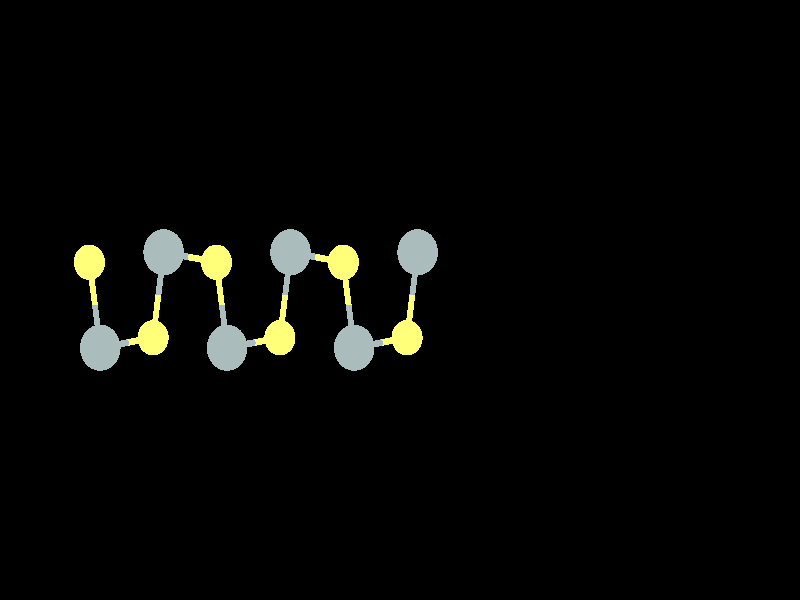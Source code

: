 #include "colors.inc"
#include "finish.inc"

global_settings {assumed_gamma 1 max_trace_level 6}
background {color White transmit 1.0}
camera {orthographic
  right -27.25*x up 17.97*y
  direction 1.00*z
  location <0,0,50.00> look_at <0,0,0>}


light_source {<  2.00,   3.00,  40.00> color White
  area_light <0.70, 0, 0>, <0, 0.70, 0>, 3, 3
  adaptive 1 jitter}
// no fog
#declare simple = finish {phong 0.7}
#declare pale = finish {ambient 0.5 diffuse 0.85 roughness 0.001 specular 0.200 }
#declare intermediate = finish {ambient 0.3 diffuse 0.6 specular 0.1 roughness 0.04}
#declare vmd = finish {ambient 0.0 diffuse 0.65 phong 0.1 phong_size 40.0 specular 0.5 }
#declare jmol = finish {ambient 0.2 diffuse 0.6 specular 1 roughness 0.001 metallic}
#declare ase2 = finish {ambient 0.05 brilliance 3 diffuse 0.6 metallic specular 0.7 roughness 0.04 reflection 0.15}
#declare ase3 = finish {ambient 0.15 brilliance 2 diffuse 0.6 metallic specular 1.0 roughness 0.001 reflection 0.0}
#declare glass = finish {ambient 0.05 diffuse 0.3 specular 1.0 roughness 0.001}
#declare glass2 = finish {ambient 0.01 diffuse 0.3 specular 1.0 reflection 0.25 roughness 0.001}
#declare Rcell = 0.000;
#declare Rbond = 0.100;

#macro atom(LOC, R, COL, TRANS, FIN)
  sphere{LOC, R texture{pigment{color COL transmit TRANS} finish{FIN}}}
#end
#macro constrain(LOC, R, COL, TRANS FIN)
union{torus{R, Rcell rotate 45*z texture{pigment{color COL transmit TRANS} finish{FIN}}}
     torus{R, Rcell rotate -45*z texture{pigment{color COL transmit TRANS} finish{FIN}}}
     translate LOC}
#end

cylinder {<-12.97,  -8.55,  -0.00>, < 12.97,  -8.55,  -0.00>, Rcell pigment {Black}}
cylinder {<-12.97,  -8.55, -24.38>, < 12.97,  -8.55, -24.38>, Rcell pigment {Black}}
cylinder {<-12.97,   8.55, -24.38>, < 12.97,   8.55, -24.38>, Rcell pigment {Black}}
cylinder {<-12.97,   8.55,   0.00>, < 12.97,   8.55,  -0.00>, Rcell pigment {Black}}
cylinder {<-12.97,  -8.55,  -0.00>, <-12.97,  -8.55, -24.38>, Rcell pigment {Black}}
cylinder {< 12.97,  -8.55,  -0.00>, < 12.97,  -8.55, -24.38>, Rcell pigment {Black}}
cylinder {< 12.97,   8.55,  -0.00>, < 12.97,   8.55, -24.38>, Rcell pigment {Black}}
cylinder {<-12.97,   8.55,   0.00>, <-12.97,   8.55, -24.38>, Rcell pigment {Black}}
cylinder {<-12.97,  -8.55,  -0.00>, <-12.97,   8.55,   0.00>, Rcell pigment {Black}}
cylinder {< 12.97,  -8.55,  -0.00>, < 12.97,   8.55,  -0.00>, Rcell pigment {Black}}
cylinder {< 12.97,  -8.55, -24.38>, < 12.97,   8.55, -24.38>, Rcell pigment {Black}}
cylinder {<-12.97,  -8.55, -24.38>, <-12.97,   8.55, -24.38>, Rcell pigment {Black}}
atom(<-10.58,   1.13,  -2.03>, 0.53, rgb <1.00, 1.00, 0.19>, 0.0, ase3) // #0
atom(<-10.21,  -1.43,  -2.03>, 0.69, rgb <0.40, 0.50, 0.50>, 0.0, ase3) // #1
atom(<-10.58,   1.13,  -6.10>, 0.53, rgb <1.00, 1.00, 0.19>, 0.0, ase3) // #2
atom(<-10.21,  -1.43,  -6.10>, 0.69, rgb <0.40, 0.50, 0.50>, 0.0, ase3) // #3
atom(<-10.58,   1.13, -10.16>, 0.53, rgb <1.00, 1.00, 0.19>, 0.0, ase3) // #4
atom(<-10.21,  -1.43, -10.16>, 0.69, rgb <0.40, 0.50, 0.50>, 0.0, ase3) // #5
atom(< -6.25,   1.13,  -2.03>, 0.53, rgb <1.00, 1.00, 0.19>, 0.0, ase3) // #6
atom(< -5.89,  -1.43,  -2.03>, 0.69, rgb <0.40, 0.50, 0.50>, 0.0, ase3) // #7
atom(< -8.41,  -1.13,  -4.06>, 0.53, rgb <1.00, 1.00, 0.19>, 0.0, ase3) // #8
atom(< -6.25,   1.13,  -6.10>, 0.53, rgb <1.00, 1.00, 0.19>, 0.0, ase3) // #9
atom(< -8.05,   1.43,  -4.06>, 0.69, rgb <0.40, 0.50, 0.50>, 0.0, ase3) // #10
atom(< -5.89,  -1.43,  -6.10>, 0.69, rgb <0.40, 0.50, 0.50>, 0.0, ase3) // #11
atom(< -8.41,  -1.13,  -8.13>, 0.53, rgb <1.00, 1.00, 0.19>, 0.0, ase3) // #12
atom(< -6.25,   1.13, -10.16>, 0.53, rgb <1.00, 1.00, 0.19>, 0.0, ase3) // #13
atom(< -8.05,   1.43,  -8.13>, 0.69, rgb <0.40, 0.50, 0.50>, 0.0, ase3) // #14
atom(< -5.89,  -1.43, -10.16>, 0.69, rgb <0.40, 0.50, 0.50>, 0.0, ase3) // #15
atom(< -8.41,  -1.13, -12.19>, 0.53, rgb <1.00, 1.00, 0.19>, 0.0, ase3) // #16
atom(< -8.05,   1.43, -12.19>, 0.69, rgb <0.40, 0.50, 0.50>, 0.0, ase3) // #17
atom(< -1.93,   1.13,  -2.03>, 0.53, rgb <1.00, 1.00, 0.19>, 0.0, ase3) // #18
atom(< -1.56,  -1.43,  -2.03>, 0.69, rgb <0.40, 0.50, 0.50>, 0.0, ase3) // #19
atom(< -4.09,  -1.13,  -4.06>, 0.53, rgb <1.00, 1.00, 0.19>, 0.0, ase3) // #20
atom(< -1.93,   1.13,  -6.10>, 0.53, rgb <1.00, 1.00, 0.19>, 0.0, ase3) // #21
atom(< -3.73,   1.43,  -4.06>, 0.69, rgb <0.40, 0.50, 0.50>, 0.0, ase3) // #22
atom(< -1.56,  -1.43,  -6.10>, 0.69, rgb <0.40, 0.50, 0.50>, 0.0, ase3) // #23
atom(< -4.09,  -1.13,  -8.13>, 0.53, rgb <1.00, 1.00, 0.19>, 0.0, ase3) // #24
atom(< -1.93,   1.13, -10.16>, 0.53, rgb <1.00, 1.00, 0.19>, 0.0, ase3) // #25
atom(< -3.73,   1.43,  -8.13>, 0.69, rgb <0.40, 0.50, 0.50>, 0.0, ase3) // #26
atom(< -1.56,  -1.43, -10.16>, 0.69, rgb <0.40, 0.50, 0.50>, 0.0, ase3) // #27
atom(< -4.09,  -1.13, -12.19>, 0.53, rgb <1.00, 1.00, 0.19>, 0.0, ase3) // #28
atom(< -3.73,   1.43, -12.19>, 0.69, rgb <0.40, 0.50, 0.50>, 0.0, ase3) // #29
atom(<  0.24,  -1.13,  -4.06>, 0.53, rgb <1.00, 1.00, 0.19>, 0.0, ase3) // #30
atom(<  0.60,   1.43,  -4.06>, 0.69, rgb <0.40, 0.50, 0.50>, 0.0, ase3) // #31
atom(<  0.24,  -1.13,  -8.13>, 0.53, rgb <1.00, 1.00, 0.19>, 0.0, ase3) // #32
atom(<  0.60,   1.43,  -8.13>, 0.69, rgb <0.40, 0.50, 0.50>, 0.0, ase3) // #33
atom(<  0.24,  -1.13, -12.19>, 0.53, rgb <1.00, 1.00, 0.19>, 0.0, ase3) // #34
atom(<  0.60,   1.43, -12.19>, 0.69, rgb <0.40, 0.50, 0.50>, 0.0, ase3) // #35
cylinder {<-10.58,   1.13,  -2.03>, <-10.39,  -0.15,  -2.03>, Rbond texture{pigment {color rgb <1.00, 1.00, 0.19> transmit 0.0} finish{ase3}}}
cylinder {<-10.21,  -1.43,  -2.03>, <-10.39,  -0.15,  -2.03>, Rbond texture{pigment {color rgb <0.40, 0.50, 0.50> transmit 0.0} finish{ase3}}}
cylinder {<-10.21,  -1.43,  -2.03>, < -9.31,  -1.28,  -3.05>, Rbond texture{pigment {color rgb <0.40, 0.50, 0.50> transmit 0.0} finish{ase3}}}
cylinder {< -8.41,  -1.13,  -4.06>, < -9.31,  -1.28,  -3.05>, Rbond texture{pigment {color rgb <1.00, 1.00, 0.19> transmit 0.0} finish{ase3}}}
cylinder {<-10.58,   1.13,  -6.10>, <-10.39,  -0.15,  -6.10>, Rbond texture{pigment {color rgb <1.00, 1.00, 0.19> transmit 0.0} finish{ase3}}}
cylinder {<-10.21,  -1.43,  -6.10>, <-10.39,  -0.15,  -6.10>, Rbond texture{pigment {color rgb <0.40, 0.50, 0.50> transmit 0.0} finish{ase3}}}
cylinder {<-10.21,  -1.43,  -6.10>, < -9.31,  -1.28,  -5.08>, Rbond texture{pigment {color rgb <0.40, 0.50, 0.50> transmit 0.0} finish{ase3}}}
cylinder {< -8.41,  -1.13,  -4.06>, < -9.31,  -1.28,  -5.08>, Rbond texture{pigment {color rgb <1.00, 1.00, 0.19> transmit 0.0} finish{ase3}}}
cylinder {<-10.21,  -1.43,  -6.10>, < -9.31,  -1.28,  -7.11>, Rbond texture{pigment {color rgb <0.40, 0.50, 0.50> transmit 0.0} finish{ase3}}}
cylinder {< -8.41,  -1.13,  -8.13>, < -9.31,  -1.28,  -7.11>, Rbond texture{pigment {color rgb <1.00, 1.00, 0.19> transmit 0.0} finish{ase3}}}
cylinder {<-10.58,   1.13, -10.16>, <-10.39,  -0.15, -10.16>, Rbond texture{pigment {color rgb <1.00, 1.00, 0.19> transmit 0.0} finish{ase3}}}
cylinder {<-10.21,  -1.43, -10.16>, <-10.39,  -0.15, -10.16>, Rbond texture{pigment {color rgb <0.40, 0.50, 0.50> transmit 0.0} finish{ase3}}}
cylinder {<-10.21,  -1.43, -10.16>, < -9.31,  -1.28,  -9.14>, Rbond texture{pigment {color rgb <0.40, 0.50, 0.50> transmit 0.0} finish{ase3}}}
cylinder {< -8.41,  -1.13,  -8.13>, < -9.31,  -1.28,  -9.14>, Rbond texture{pigment {color rgb <1.00, 1.00, 0.19> transmit 0.0} finish{ase3}}}
cylinder {<-10.21,  -1.43, -10.16>, < -9.31,  -1.28, -11.18>, Rbond texture{pigment {color rgb <0.40, 0.50, 0.50> transmit 0.0} finish{ase3}}}
cylinder {< -8.41,  -1.13, -12.19>, < -9.31,  -1.28, -11.18>, Rbond texture{pigment {color rgb <1.00, 1.00, 0.19> transmit 0.0} finish{ase3}}}
cylinder {< -6.25,   1.13,  -2.03>, < -7.15,   1.28,  -3.05>, Rbond texture{pigment {color rgb <1.00, 1.00, 0.19> transmit 0.0} finish{ase3}}}
cylinder {< -8.05,   1.43,  -4.06>, < -7.15,   1.28,  -3.05>, Rbond texture{pigment {color rgb <0.40, 0.50, 0.50> transmit 0.0} finish{ase3}}}
cylinder {< -6.25,   1.13,  -2.03>, < -6.07,  -0.15,  -2.03>, Rbond texture{pigment {color rgb <1.00, 1.00, 0.19> transmit 0.0} finish{ase3}}}
cylinder {< -5.89,  -1.43,  -2.03>, < -6.07,  -0.15,  -2.03>, Rbond texture{pigment {color rgb <0.40, 0.50, 0.50> transmit 0.0} finish{ase3}}}
cylinder {< -5.89,  -1.43,  -2.03>, < -4.99,  -1.28,  -3.05>, Rbond texture{pigment {color rgb <0.40, 0.50, 0.50> transmit 0.0} finish{ase3}}}
cylinder {< -4.09,  -1.13,  -4.06>, < -4.99,  -1.28,  -3.05>, Rbond texture{pigment {color rgb <1.00, 1.00, 0.19> transmit 0.0} finish{ase3}}}
cylinder {< -8.41,  -1.13,  -4.06>, < -8.23,   0.15,  -4.06>, Rbond texture{pigment {color rgb <1.00, 1.00, 0.19> transmit 0.0} finish{ase3}}}
cylinder {< -8.05,   1.43,  -4.06>, < -8.23,   0.15,  -4.06>, Rbond texture{pigment {color rgb <0.40, 0.50, 0.50> transmit 0.0} finish{ase3}}}
cylinder {< -6.25,   1.13,  -6.10>, < -7.15,   1.28,  -5.08>, Rbond texture{pigment {color rgb <1.00, 1.00, 0.19> transmit 0.0} finish{ase3}}}
cylinder {< -8.05,   1.43,  -4.06>, < -7.15,   1.28,  -5.08>, Rbond texture{pigment {color rgb <0.40, 0.50, 0.50> transmit 0.0} finish{ase3}}}
cylinder {< -6.25,   1.13,  -6.10>, < -6.07,  -0.15,  -6.10>, Rbond texture{pigment {color rgb <1.00, 1.00, 0.19> transmit 0.0} finish{ase3}}}
cylinder {< -5.89,  -1.43,  -6.10>, < -6.07,  -0.15,  -6.10>, Rbond texture{pigment {color rgb <0.40, 0.50, 0.50> transmit 0.0} finish{ase3}}}
cylinder {< -6.25,   1.13,  -6.10>, < -7.15,   1.28,  -7.11>, Rbond texture{pigment {color rgb <1.00, 1.00, 0.19> transmit 0.0} finish{ase3}}}
cylinder {< -8.05,   1.43,  -8.13>, < -7.15,   1.28,  -7.11>, Rbond texture{pigment {color rgb <0.40, 0.50, 0.50> transmit 0.0} finish{ase3}}}
cylinder {< -5.89,  -1.43,  -6.10>, < -4.99,  -1.28,  -5.08>, Rbond texture{pigment {color rgb <0.40, 0.50, 0.50> transmit 0.0} finish{ase3}}}
cylinder {< -4.09,  -1.13,  -4.06>, < -4.99,  -1.28,  -5.08>, Rbond texture{pigment {color rgb <1.00, 1.00, 0.19> transmit 0.0} finish{ase3}}}
cylinder {< -5.89,  -1.43,  -6.10>, < -4.99,  -1.28,  -7.11>, Rbond texture{pigment {color rgb <0.40, 0.50, 0.50> transmit 0.0} finish{ase3}}}
cylinder {< -4.09,  -1.13,  -8.13>, < -4.99,  -1.28,  -7.11>, Rbond texture{pigment {color rgb <1.00, 1.00, 0.19> transmit 0.0} finish{ase3}}}
cylinder {< -8.41,  -1.13,  -8.13>, < -8.23,   0.15,  -8.13>, Rbond texture{pigment {color rgb <1.00, 1.00, 0.19> transmit 0.0} finish{ase3}}}
cylinder {< -8.05,   1.43,  -8.13>, < -8.23,   0.15,  -8.13>, Rbond texture{pigment {color rgb <0.40, 0.50, 0.50> transmit 0.0} finish{ase3}}}
cylinder {< -6.25,   1.13, -10.16>, < -7.15,   1.28, -11.18>, Rbond texture{pigment {color rgb <1.00, 1.00, 0.19> transmit 0.0} finish{ase3}}}
cylinder {< -8.05,   1.43, -12.19>, < -7.15,   1.28, -11.18>, Rbond texture{pigment {color rgb <0.40, 0.50, 0.50> transmit 0.0} finish{ase3}}}
cylinder {< -6.25,   1.13, -10.16>, < -7.15,   1.28,  -9.14>, Rbond texture{pigment {color rgb <1.00, 1.00, 0.19> transmit 0.0} finish{ase3}}}
cylinder {< -8.05,   1.43,  -8.13>, < -7.15,   1.28,  -9.14>, Rbond texture{pigment {color rgb <0.40, 0.50, 0.50> transmit 0.0} finish{ase3}}}
cylinder {< -6.25,   1.13, -10.16>, < -6.07,  -0.15, -10.16>, Rbond texture{pigment {color rgb <1.00, 1.00, 0.19> transmit 0.0} finish{ase3}}}
cylinder {< -5.89,  -1.43, -10.16>, < -6.07,  -0.15, -10.16>, Rbond texture{pigment {color rgb <0.40, 0.50, 0.50> transmit 0.0} finish{ase3}}}
cylinder {< -5.89,  -1.43, -10.16>, < -4.99,  -1.28,  -9.14>, Rbond texture{pigment {color rgb <0.40, 0.50, 0.50> transmit 0.0} finish{ase3}}}
cylinder {< -4.09,  -1.13,  -8.13>, < -4.99,  -1.28,  -9.14>, Rbond texture{pigment {color rgb <1.00, 1.00, 0.19> transmit 0.0} finish{ase3}}}
cylinder {< -5.89,  -1.43, -10.16>, < -4.99,  -1.28, -11.18>, Rbond texture{pigment {color rgb <0.40, 0.50, 0.50> transmit 0.0} finish{ase3}}}
cylinder {< -4.09,  -1.13, -12.19>, < -4.99,  -1.28, -11.18>, Rbond texture{pigment {color rgb <1.00, 1.00, 0.19> transmit 0.0} finish{ase3}}}
cylinder {< -8.41,  -1.13, -12.19>, < -8.23,   0.15, -12.19>, Rbond texture{pigment {color rgb <1.00, 1.00, 0.19> transmit 0.0} finish{ase3}}}
cylinder {< -8.05,   1.43, -12.19>, < -8.23,   0.15, -12.19>, Rbond texture{pigment {color rgb <0.40, 0.50, 0.50> transmit 0.0} finish{ase3}}}
cylinder {< -1.93,   1.13,  -2.03>, < -2.83,   1.28,  -3.05>, Rbond texture{pigment {color rgb <1.00, 1.00, 0.19> transmit 0.0} finish{ase3}}}
cylinder {< -3.73,   1.43,  -4.06>, < -2.83,   1.28,  -3.05>, Rbond texture{pigment {color rgb <0.40, 0.50, 0.50> transmit 0.0} finish{ase3}}}
cylinder {< -1.93,   1.13,  -2.03>, < -1.75,  -0.15,  -2.03>, Rbond texture{pigment {color rgb <1.00, 1.00, 0.19> transmit 0.0} finish{ase3}}}
cylinder {< -1.56,  -1.43,  -2.03>, < -1.75,  -0.15,  -2.03>, Rbond texture{pigment {color rgb <0.40, 0.50, 0.50> transmit 0.0} finish{ase3}}}
cylinder {< -1.56,  -1.43,  -2.03>, < -0.66,  -1.28,  -3.05>, Rbond texture{pigment {color rgb <0.40, 0.50, 0.50> transmit 0.0} finish{ase3}}}
cylinder {<  0.24,  -1.13,  -4.06>, < -0.66,  -1.28,  -3.05>, Rbond texture{pigment {color rgb <1.00, 1.00, 0.19> transmit 0.0} finish{ase3}}}
cylinder {< -4.09,  -1.13,  -4.06>, < -3.91,   0.15,  -4.06>, Rbond texture{pigment {color rgb <1.00, 1.00, 0.19> transmit 0.0} finish{ase3}}}
cylinder {< -3.73,   1.43,  -4.06>, < -3.91,   0.15,  -4.06>, Rbond texture{pigment {color rgb <0.40, 0.50, 0.50> transmit 0.0} finish{ase3}}}
cylinder {< -1.93,   1.13,  -6.10>, < -2.83,   1.28,  -5.08>, Rbond texture{pigment {color rgb <1.00, 1.00, 0.19> transmit 0.0} finish{ase3}}}
cylinder {< -3.73,   1.43,  -4.06>, < -2.83,   1.28,  -5.08>, Rbond texture{pigment {color rgb <0.40, 0.50, 0.50> transmit 0.0} finish{ase3}}}
cylinder {< -1.93,   1.13,  -6.10>, < -1.75,  -0.15,  -6.10>, Rbond texture{pigment {color rgb <1.00, 1.00, 0.19> transmit 0.0} finish{ase3}}}
cylinder {< -1.56,  -1.43,  -6.10>, < -1.75,  -0.15,  -6.10>, Rbond texture{pigment {color rgb <0.40, 0.50, 0.50> transmit 0.0} finish{ase3}}}
cylinder {< -1.93,   1.13,  -6.10>, < -2.83,   1.28,  -7.11>, Rbond texture{pigment {color rgb <1.00, 1.00, 0.19> transmit 0.0} finish{ase3}}}
cylinder {< -3.73,   1.43,  -8.13>, < -2.83,   1.28,  -7.11>, Rbond texture{pigment {color rgb <0.40, 0.50, 0.50> transmit 0.0} finish{ase3}}}
cylinder {< -1.56,  -1.43,  -6.10>, < -0.66,  -1.28,  -5.08>, Rbond texture{pigment {color rgb <0.40, 0.50, 0.50> transmit 0.0} finish{ase3}}}
cylinder {<  0.24,  -1.13,  -4.06>, < -0.66,  -1.28,  -5.08>, Rbond texture{pigment {color rgb <1.00, 1.00, 0.19> transmit 0.0} finish{ase3}}}
cylinder {< -1.56,  -1.43,  -6.10>, < -0.66,  -1.28,  -7.11>, Rbond texture{pigment {color rgb <0.40, 0.50, 0.50> transmit 0.0} finish{ase3}}}
cylinder {<  0.24,  -1.13,  -8.13>, < -0.66,  -1.28,  -7.11>, Rbond texture{pigment {color rgb <1.00, 1.00, 0.19> transmit 0.0} finish{ase3}}}
cylinder {< -4.09,  -1.13,  -8.13>, < -3.91,   0.15,  -8.13>, Rbond texture{pigment {color rgb <1.00, 1.00, 0.19> transmit 0.0} finish{ase3}}}
cylinder {< -3.73,   1.43,  -8.13>, < -3.91,   0.15,  -8.13>, Rbond texture{pigment {color rgb <0.40, 0.50, 0.50> transmit 0.0} finish{ase3}}}
cylinder {< -1.93,   1.13, -10.16>, < -2.83,   1.28,  -9.14>, Rbond texture{pigment {color rgb <1.00, 1.00, 0.19> transmit 0.0} finish{ase3}}}
cylinder {< -3.73,   1.43,  -8.13>, < -2.83,   1.28,  -9.14>, Rbond texture{pigment {color rgb <0.40, 0.50, 0.50> transmit 0.0} finish{ase3}}}
cylinder {< -1.93,   1.13, -10.16>, < -1.75,  -0.15, -10.16>, Rbond texture{pigment {color rgb <1.00, 1.00, 0.19> transmit 0.0} finish{ase3}}}
cylinder {< -1.56,  -1.43, -10.16>, < -1.75,  -0.15, -10.16>, Rbond texture{pigment {color rgb <0.40, 0.50, 0.50> transmit 0.0} finish{ase3}}}
cylinder {< -1.93,   1.13, -10.16>, < -2.83,   1.28, -11.18>, Rbond texture{pigment {color rgb <1.00, 1.00, 0.19> transmit 0.0} finish{ase3}}}
cylinder {< -3.73,   1.43, -12.19>, < -2.83,   1.28, -11.18>, Rbond texture{pigment {color rgb <0.40, 0.50, 0.50> transmit 0.0} finish{ase3}}}
cylinder {< -1.56,  -1.43, -10.16>, < -0.66,  -1.28,  -9.14>, Rbond texture{pigment {color rgb <0.40, 0.50, 0.50> transmit 0.0} finish{ase3}}}
cylinder {<  0.24,  -1.13,  -8.13>, < -0.66,  -1.28,  -9.14>, Rbond texture{pigment {color rgb <1.00, 1.00, 0.19> transmit 0.0} finish{ase3}}}
cylinder {< -1.56,  -1.43, -10.16>, < -0.66,  -1.28, -11.18>, Rbond texture{pigment {color rgb <0.40, 0.50, 0.50> transmit 0.0} finish{ase3}}}
cylinder {<  0.24,  -1.13, -12.19>, < -0.66,  -1.28, -11.18>, Rbond texture{pigment {color rgb <1.00, 1.00, 0.19> transmit 0.0} finish{ase3}}}
cylinder {< -4.09,  -1.13, -12.19>, < -3.91,   0.15, -12.19>, Rbond texture{pigment {color rgb <1.00, 1.00, 0.19> transmit 0.0} finish{ase3}}}
cylinder {< -3.73,   1.43, -12.19>, < -3.91,   0.15, -12.19>, Rbond texture{pigment {color rgb <0.40, 0.50, 0.50> transmit 0.0} finish{ase3}}}
cylinder {<  0.24,  -1.13,  -4.06>, <  0.42,   0.15,  -4.06>, Rbond texture{pigment {color rgb <1.00, 1.00, 0.19> transmit 0.0} finish{ase3}}}
cylinder {<  0.60,   1.43,  -4.06>, <  0.42,   0.15,  -4.06>, Rbond texture{pigment {color rgb <0.40, 0.50, 0.50> transmit 0.0} finish{ase3}}}
cylinder {<  0.24,  -1.13,  -8.13>, <  0.42,   0.15,  -8.13>, Rbond texture{pigment {color rgb <1.00, 1.00, 0.19> transmit 0.0} finish{ase3}}}
cylinder {<  0.60,   1.43,  -8.13>, <  0.42,   0.15,  -8.13>, Rbond texture{pigment {color rgb <0.40, 0.50, 0.50> transmit 0.0} finish{ase3}}}
cylinder {<  0.24,  -1.13, -12.19>, <  0.42,   0.15, -12.19>, Rbond texture{pigment {color rgb <1.00, 1.00, 0.19> transmit 0.0} finish{ase3}}}
cylinder {<  0.60,   1.43, -12.19>, <  0.42,   0.15, -12.19>, Rbond texture{pigment {color rgb <0.40, 0.50, 0.50> transmit 0.0} finish{ase3}}}
// no constraints
